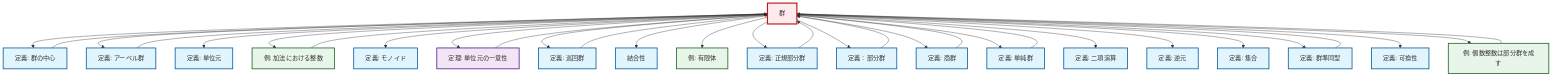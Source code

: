 graph TD
    classDef definition fill:#e1f5fe,stroke:#01579b,stroke-width:2px
    classDef theorem fill:#f3e5f5,stroke:#4a148c,stroke-width:2px
    classDef axiom fill:#fff3e0,stroke:#e65100,stroke-width:2px
    classDef example fill:#e8f5e9,stroke:#1b5e20,stroke-width:2px
    classDef current fill:#ffebee,stroke:#b71c1c,stroke-width:3px
    def-group["群"]:::definition
    def-center-of-group["定義: 群の中心"]:::definition
    thm-unique-identity["定理: 単位元の一意性"]:::theorem
    ex-finite-field["例: 有限体"]:::example
    ex-integers-addition["例: 加法における整数"]:::example
    def-homomorphism["定義: 群準同型"]:::definition
    def-quotient-group["定義: 商群"]:::definition
    def-subgroup["定義：部分群"]:::definition
    def-abelian-group["定義: アーベル群"]:::definition
    def-commutativity["定義: 可換性"]:::definition
    def-normal-subgroup["定義: 正規部分群"]:::definition
    def-set["定義: 集合"]:::definition
    def-inverse-element["定義: 逆元"]:::definition
    def-identity-element["定義: 単位元"]:::definition
    def-monoid["定義: モノイド"]:::definition
    ex-even-integers-subgroup["例: 偶数整数は部分群を成す"]:::example
    def-associativity["結合性"]:::definition
    def-simple-group["定義: 単純群"]:::definition
    def-cyclic-group["定義: 巡回群"]:::definition
    def-binary-operation["定義: 二項演算"]:::definition
    def-group --> def-center-of-group
    def-group --> def-abelian-group
    def-normal-subgroup --> def-group
    def-group --> def-identity-element
    def-group --> ex-integers-addition
    def-group --> def-monoid
    def-group --> thm-unique-identity
    def-simple-group --> def-group
    ex-integers-addition --> def-group
    def-group --> def-cyclic-group
    def-group --> def-associativity
    def-group --> ex-finite-field
    def-quotient-group --> def-group
    def-cyclic-group --> def-group
    def-group --> def-normal-subgroup
    def-group --> def-subgroup
    def-group --> def-quotient-group
    ex-even-integers-subgroup --> def-group
    def-group --> def-simple-group
    def-center-of-group --> def-group
    def-abelian-group --> def-group
    def-group --> def-binary-operation
    def-group --> def-inverse-element
    def-group --> def-set
    def-group --> def-homomorphism
    def-group --> def-commutativity
    thm-unique-identity --> def-group
    def-subgroup --> def-group
    def-group --> ex-even-integers-subgroup
    def-homomorphism --> def-group
    class def-group current